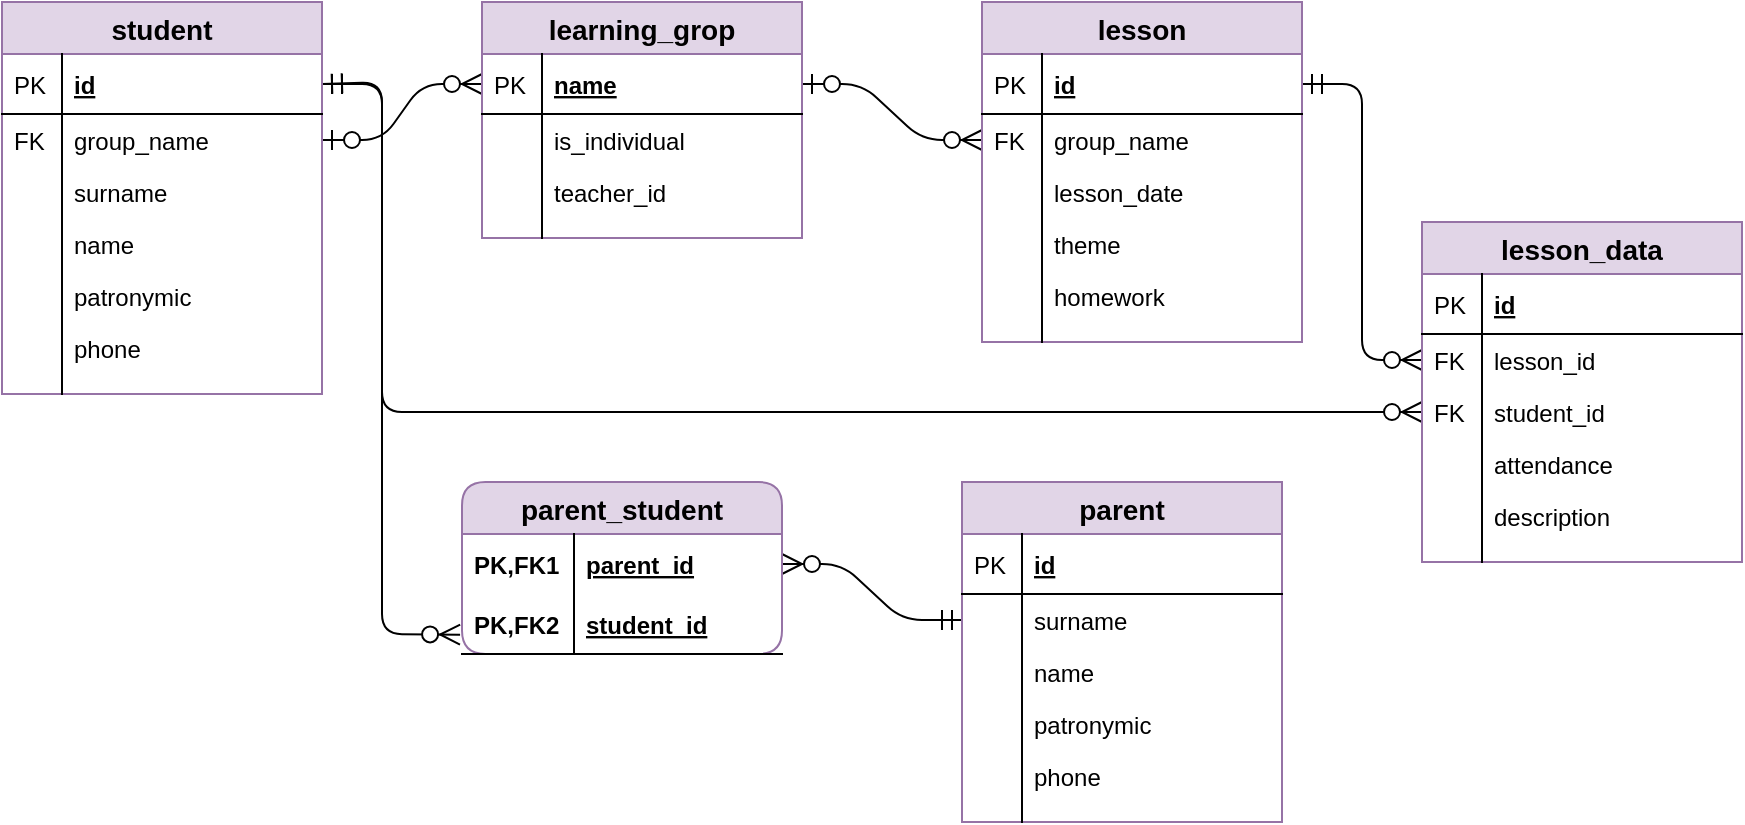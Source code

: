 <mxfile version="13.0.3" type="device"><diagram id="C5RBs43oDa-KdzZeNtuy" name="Page-1"><mxGraphModel dx="981" dy="567" grid="1" gridSize="10" guides="1" tooltips="1" connect="1" arrows="1" fold="1" page="1" pageScale="1" pageWidth="827" pageHeight="1169" math="0" shadow="0"><root><mxCell id="WIyWlLk6GJQsqaUBKTNV-0"/><mxCell id="WIyWlLk6GJQsqaUBKTNV-1" parent="WIyWlLk6GJQsqaUBKTNV-0"/><mxCell id="SQmpIjfrykfMQS4ch-XR-49" value="" style="edgeStyle=entityRelationEdgeStyle;fontSize=12;html=1;endArrow=ERzeroToMany;startArrow=ERzeroToOne;exitX=1;exitY=0.5;exitDx=0;exitDy=0;entryX=0;entryY=0.5;entryDx=0;entryDy=0;endSize=8;startSize=8;" parent="WIyWlLk6GJQsqaUBKTNV-1" source="SQmpIjfrykfMQS4ch-XR-8" target="SQmpIjfrykfMQS4ch-XR-35" edge="1"><mxGeometry width="100" height="100" relative="1" as="geometry"><mxPoint x="380" y="310" as="sourcePoint"/><mxPoint x="480" y="210" as="targetPoint"/></mxGeometry></mxCell><mxCell id="SQmpIjfrykfMQS4ch-XR-63" value="" style="edgeStyle=entityRelationEdgeStyle;fontSize=12;html=1;endArrow=ERzeroToMany;startArrow=ERzeroToOne;exitX=1;exitY=0.5;exitDx=0;exitDy=0;endSize=8;startSize=8;" parent="WIyWlLk6GJQsqaUBKTNV-1" source="SQmpIjfrykfMQS4ch-XR-35" target="SQmpIjfrykfMQS4ch-XR-53" edge="1"><mxGeometry width="100" height="100" relative="1" as="geometry"><mxPoint x="490" y="260" as="sourcePoint"/><mxPoint x="640" y="160" as="targetPoint"/></mxGeometry></mxCell><mxCell id="SQmpIjfrykfMQS4ch-XR-81" value="" style="edgeStyle=entityRelationEdgeStyle;fontSize=12;html=1;endArrow=ERzeroToMany;startArrow=ERmandOne;exitX=1;exitY=0.5;exitDx=0;exitDy=0;endSize=8;startSize=8;entryX=0;entryY=0.5;entryDx=0;entryDy=0;startFill=0;" parent="WIyWlLk6GJQsqaUBKTNV-1" source="SQmpIjfrykfMQS4ch-XR-51" target="SQmpIjfrykfMQS4ch-XR-71" edge="1"><mxGeometry width="100" height="100" relative="1" as="geometry"><mxPoint x="820" y="380" as="sourcePoint"/><mxPoint x="910" y="408" as="targetPoint"/></mxGeometry></mxCell><mxCell id="SQmpIjfrykfMQS4ch-XR-86" value="" style="endArrow=ERzeroToMany;html=1;rounded=1;fontSize=12;endSize=8;startFill=0;startArrow=ERmandOne;startSize=8;entryX=0;entryY=0.5;entryDx=0;entryDy=0;exitX=1;exitY=0.5;exitDx=0;exitDy=0;" parent="WIyWlLk6GJQsqaUBKTNV-1" source="SQmpIjfrykfMQS4ch-XR-6" target="SQmpIjfrykfMQS4ch-XR-73" edge="1"><mxGeometry width="50" height="50" relative="1" as="geometry"><mxPoint x="330" y="170" as="sourcePoint"/><mxPoint x="640" y="450" as="targetPoint"/><Array as="points"><mxPoint x="310" y="131"/><mxPoint x="310" y="295"/></Array></mxGeometry></mxCell><mxCell id="SQmpIjfrykfMQS4ch-XR-131" value="" style="edgeStyle=entityRelationEdgeStyle;fontSize=12;html=1;endArrow=ERmandOne;startArrow=ERzeroToMany;exitX=1;exitY=0.5;exitDx=0;exitDy=0;endSize=8;startSize=8;entryX=0;entryY=0.5;entryDx=0;entryDy=0;endFill=0;startFill=1;" parent="WIyWlLk6GJQsqaUBKTNV-1" source="SQmpIjfrykfMQS4ch-XR-125" target="SQmpIjfrykfMQS4ch-XR-101" edge="1"><mxGeometry width="100" height="100" relative="1" as="geometry"><mxPoint x="470" y="520" as="sourcePoint"/><mxPoint x="560" y="548" as="targetPoint"/></mxGeometry></mxCell><mxCell id="SQmpIjfrykfMQS4ch-XR-133" value="" style="endArrow=ERzeroToMany;html=1;rounded=1;fontSize=12;endSize=8;startFill=0;startArrow=ERmandOne;startSize=8;exitX=1;exitY=0.5;exitDx=0;exitDy=0;entryX=-0.006;entryY=0.678;entryDx=0;entryDy=0;entryPerimeter=0;" parent="WIyWlLk6GJQsqaUBKTNV-1" source="SQmpIjfrykfMQS4ch-XR-6" target="SQmpIjfrykfMQS4ch-XR-127" edge="1"><mxGeometry width="50" height="50" relative="1" as="geometry"><mxPoint x="290" y="141" as="sourcePoint"/><mxPoint x="320" y="430" as="targetPoint"/><Array as="points"><mxPoint x="310" y="130"/><mxPoint x="310" y="406"/></Array></mxGeometry></mxCell><mxCell id="SQmpIjfrykfMQS4ch-XR-5" value="student" style="swimlane;fontStyle=1;childLayout=stackLayout;horizontal=1;startSize=26;horizontalStack=0;resizeParent=1;resizeParentMax=0;resizeLast=0;collapsible=1;marginBottom=0;align=center;fontSize=14;fillColor=#e1d5e7;strokeColor=#9673a6;" parent="WIyWlLk6GJQsqaUBKTNV-1" vertex="1"><mxGeometry x="120" y="90" width="160" height="196" as="geometry"><mxRectangle x="80" y="480" width="80" height="26" as="alternateBounds"/></mxGeometry></mxCell><mxCell id="SQmpIjfrykfMQS4ch-XR-6" value="id" style="shape=partialRectangle;top=0;left=0;right=0;bottom=1;align=left;verticalAlign=middle;fillColor=none;spacingLeft=34;spacingRight=4;overflow=hidden;rotatable=0;points=[[0,0.5],[1,0.5]];portConstraint=eastwest;dropTarget=0;fontStyle=5;fontSize=12;" parent="SQmpIjfrykfMQS4ch-XR-5" vertex="1"><mxGeometry y="26" width="160" height="30" as="geometry"/></mxCell><mxCell id="SQmpIjfrykfMQS4ch-XR-7" value="PK" style="shape=partialRectangle;top=0;left=0;bottom=0;fillColor=none;align=left;verticalAlign=middle;spacingLeft=4;spacingRight=4;overflow=hidden;rotatable=0;points=[];portConstraint=eastwest;part=1;fontSize=12;" parent="SQmpIjfrykfMQS4ch-XR-6" vertex="1" connectable="0"><mxGeometry width="30" height="30" as="geometry"/></mxCell><mxCell id="SQmpIjfrykfMQS4ch-XR-8" value="group_name" style="shape=partialRectangle;top=0;left=0;right=0;bottom=0;align=left;verticalAlign=top;fillColor=none;spacingLeft=34;spacingRight=4;overflow=hidden;rotatable=0;points=[[0,0.5],[1,0.5]];portConstraint=eastwest;dropTarget=0;fontSize=12;" parent="SQmpIjfrykfMQS4ch-XR-5" vertex="1"><mxGeometry y="56" width="160" height="26" as="geometry"/></mxCell><mxCell id="SQmpIjfrykfMQS4ch-XR-9" value="FK" style="shape=partialRectangle;top=0;left=0;bottom=0;fillColor=none;align=left;verticalAlign=top;spacingLeft=4;spacingRight=4;overflow=hidden;rotatable=0;points=[];portConstraint=eastwest;part=1;fontSize=12;" parent="SQmpIjfrykfMQS4ch-XR-8" vertex="1" connectable="0"><mxGeometry width="30" height="26" as="geometry"/></mxCell><mxCell id="SQmpIjfrykfMQS4ch-XR-10" value="surname" style="shape=partialRectangle;top=0;left=0;right=0;bottom=0;align=left;verticalAlign=top;fillColor=none;spacingLeft=34;spacingRight=4;overflow=hidden;rotatable=0;points=[[0,0.5],[1,0.5]];portConstraint=eastwest;dropTarget=0;fontSize=12;" parent="SQmpIjfrykfMQS4ch-XR-5" vertex="1"><mxGeometry y="82" width="160" height="26" as="geometry"/></mxCell><mxCell id="SQmpIjfrykfMQS4ch-XR-11" value="" style="shape=partialRectangle;top=0;left=0;bottom=0;fillColor=none;align=left;verticalAlign=top;spacingLeft=4;spacingRight=4;overflow=hidden;rotatable=0;points=[];portConstraint=eastwest;part=1;fontSize=12;" parent="SQmpIjfrykfMQS4ch-XR-10" vertex="1" connectable="0"><mxGeometry width="30" height="26" as="geometry"/></mxCell><mxCell id="SQmpIjfrykfMQS4ch-XR-28" value="name" style="shape=partialRectangle;top=0;left=0;right=0;bottom=0;align=left;verticalAlign=top;fillColor=none;spacingLeft=34;spacingRight=4;overflow=hidden;rotatable=0;points=[[0,0.5],[1,0.5]];portConstraint=eastwest;dropTarget=0;fontSize=12;" parent="SQmpIjfrykfMQS4ch-XR-5" vertex="1"><mxGeometry y="108" width="160" height="26" as="geometry"/></mxCell><mxCell id="SQmpIjfrykfMQS4ch-XR-29" value="" style="shape=partialRectangle;top=0;left=0;bottom=0;fillColor=none;align=left;verticalAlign=top;spacingLeft=4;spacingRight=4;overflow=hidden;rotatable=0;points=[];portConstraint=eastwest;part=1;fontSize=12;" parent="SQmpIjfrykfMQS4ch-XR-28" vertex="1" connectable="0"><mxGeometry width="30" height="26" as="geometry"/></mxCell><mxCell id="SQmpIjfrykfMQS4ch-XR-30" value="patronymic" style="shape=partialRectangle;top=0;left=0;right=0;bottom=0;align=left;verticalAlign=top;fillColor=none;spacingLeft=34;spacingRight=4;overflow=hidden;rotatable=0;points=[[0,0.5],[1,0.5]];portConstraint=eastwest;dropTarget=0;fontSize=12;" parent="SQmpIjfrykfMQS4ch-XR-5" vertex="1"><mxGeometry y="134" width="160" height="26" as="geometry"/></mxCell><mxCell id="SQmpIjfrykfMQS4ch-XR-31" value="" style="shape=partialRectangle;top=0;left=0;bottom=0;fillColor=none;align=left;verticalAlign=top;spacingLeft=4;spacingRight=4;overflow=hidden;rotatable=0;points=[];portConstraint=eastwest;part=1;fontSize=12;" parent="SQmpIjfrykfMQS4ch-XR-30" vertex="1" connectable="0"><mxGeometry width="30" height="26" as="geometry"/></mxCell><mxCell id="SQmpIjfrykfMQS4ch-XR-32" value="phone" style="shape=partialRectangle;top=0;left=0;right=0;bottom=0;align=left;verticalAlign=top;fillColor=none;spacingLeft=34;spacingRight=4;overflow=hidden;rotatable=0;points=[[0,0.5],[1,0.5]];portConstraint=eastwest;dropTarget=0;fontSize=12;" parent="SQmpIjfrykfMQS4ch-XR-5" vertex="1"><mxGeometry y="160" width="160" height="26" as="geometry"/></mxCell><mxCell id="SQmpIjfrykfMQS4ch-XR-33" value="" style="shape=partialRectangle;top=0;left=0;bottom=0;fillColor=none;align=left;verticalAlign=top;spacingLeft=4;spacingRight=4;overflow=hidden;rotatable=0;points=[];portConstraint=eastwest;part=1;fontSize=12;" parent="SQmpIjfrykfMQS4ch-XR-32" vertex="1" connectable="0"><mxGeometry width="30" height="26" as="geometry"/></mxCell><mxCell id="SQmpIjfrykfMQS4ch-XR-14" value="" style="shape=partialRectangle;top=0;left=0;right=0;bottom=0;align=left;verticalAlign=top;fillColor=none;spacingLeft=34;spacingRight=4;overflow=hidden;rotatable=0;points=[[0,0.5],[1,0.5]];portConstraint=eastwest;dropTarget=0;fontSize=12;" parent="SQmpIjfrykfMQS4ch-XR-5" vertex="1"><mxGeometry y="186" width="160" height="10" as="geometry"/></mxCell><mxCell id="SQmpIjfrykfMQS4ch-XR-15" value="" style="shape=partialRectangle;top=0;left=0;bottom=0;fillColor=none;align=left;verticalAlign=top;spacingLeft=4;spacingRight=4;overflow=hidden;rotatable=0;points=[];portConstraint=eastwest;part=1;fontSize=12;" parent="SQmpIjfrykfMQS4ch-XR-14" vertex="1" connectable="0"><mxGeometry width="30" height="10" as="geometry"/></mxCell><mxCell id="SQmpIjfrykfMQS4ch-XR-34" value="learning_grop" style="swimlane;fontStyle=1;childLayout=stackLayout;horizontal=1;startSize=26;horizontalStack=0;resizeParent=1;resizeParentMax=0;resizeLast=0;collapsible=1;marginBottom=0;align=center;fontSize=14;fillColor=#e1d5e7;strokeColor=#9673a6;" parent="WIyWlLk6GJQsqaUBKTNV-1" vertex="1"><mxGeometry x="360" y="90" width="160" height="118" as="geometry"><mxRectangle x="80" y="480" width="80" height="26" as="alternateBounds"/></mxGeometry></mxCell><mxCell id="SQmpIjfrykfMQS4ch-XR-35" value="name" style="shape=partialRectangle;top=0;left=0;right=0;bottom=1;align=left;verticalAlign=middle;fillColor=none;spacingLeft=34;spacingRight=4;overflow=hidden;rotatable=0;points=[[0,0.5],[1,0.5]];portConstraint=eastwest;dropTarget=0;fontStyle=5;fontSize=12;" parent="SQmpIjfrykfMQS4ch-XR-34" vertex="1"><mxGeometry y="26" width="160" height="30" as="geometry"/></mxCell><mxCell id="SQmpIjfrykfMQS4ch-XR-36" value="PK" style="shape=partialRectangle;top=0;left=0;bottom=0;fillColor=none;align=left;verticalAlign=middle;spacingLeft=4;spacingRight=4;overflow=hidden;rotatable=0;points=[];portConstraint=eastwest;part=1;fontSize=12;" parent="SQmpIjfrykfMQS4ch-XR-35" vertex="1" connectable="0"><mxGeometry width="30" height="30" as="geometry"/></mxCell><mxCell id="SQmpIjfrykfMQS4ch-XR-37" value="is_individual" style="shape=partialRectangle;top=0;left=0;right=0;bottom=0;align=left;verticalAlign=top;fillColor=none;spacingLeft=34;spacingRight=4;overflow=hidden;rotatable=0;points=[[0,0.5],[1,0.5]];portConstraint=eastwest;dropTarget=0;fontSize=12;" parent="SQmpIjfrykfMQS4ch-XR-34" vertex="1"><mxGeometry y="56" width="160" height="26" as="geometry"/></mxCell><mxCell id="SQmpIjfrykfMQS4ch-XR-38" value="" style="shape=partialRectangle;top=0;left=0;bottom=0;fillColor=none;align=left;verticalAlign=top;spacingLeft=4;spacingRight=4;overflow=hidden;rotatable=0;points=[];portConstraint=eastwest;part=1;fontSize=12;" parent="SQmpIjfrykfMQS4ch-XR-37" vertex="1" connectable="0"><mxGeometry width="30" height="26" as="geometry"/></mxCell><mxCell id="qXW9xH6Wn1ZmcDWVvDma-11" value="teacher_id" style="shape=partialRectangle;top=0;left=0;right=0;bottom=0;align=left;verticalAlign=top;fillColor=none;spacingLeft=34;spacingRight=4;overflow=hidden;rotatable=0;points=[[0,0.5],[1,0.5]];portConstraint=eastwest;dropTarget=0;fontSize=12;" parent="SQmpIjfrykfMQS4ch-XR-34" vertex="1"><mxGeometry y="82" width="160" height="26" as="geometry"/></mxCell><mxCell id="qXW9xH6Wn1ZmcDWVvDma-12" value="" style="shape=partialRectangle;top=0;left=0;bottom=0;fillColor=none;align=left;verticalAlign=top;spacingLeft=4;spacingRight=4;overflow=hidden;rotatable=0;points=[];portConstraint=eastwest;part=1;fontSize=12;" parent="qXW9xH6Wn1ZmcDWVvDma-11" vertex="1" connectable="0"><mxGeometry width="30" height="26" as="geometry"/></mxCell><mxCell id="SQmpIjfrykfMQS4ch-XR-47" value="" style="shape=partialRectangle;top=0;left=0;right=0;bottom=0;align=left;verticalAlign=top;fillColor=none;spacingLeft=34;spacingRight=4;overflow=hidden;rotatable=0;points=[[0,0.5],[1,0.5]];portConstraint=eastwest;dropTarget=0;fontSize=12;" parent="SQmpIjfrykfMQS4ch-XR-34" vertex="1"><mxGeometry y="108" width="160" height="10" as="geometry"/></mxCell><mxCell id="SQmpIjfrykfMQS4ch-XR-48" value="" style="shape=partialRectangle;top=0;left=0;bottom=0;fillColor=none;align=left;verticalAlign=top;spacingLeft=4;spacingRight=4;overflow=hidden;rotatable=0;points=[];portConstraint=eastwest;part=1;fontSize=12;" parent="SQmpIjfrykfMQS4ch-XR-47" vertex="1" connectable="0"><mxGeometry width="30" height="10" as="geometry"/></mxCell><mxCell id="SQmpIjfrykfMQS4ch-XR-50" value="lesson" style="swimlane;fontStyle=1;childLayout=stackLayout;horizontal=1;startSize=26;horizontalStack=0;resizeParent=1;resizeParentMax=0;resizeLast=0;collapsible=1;marginBottom=0;align=center;fontSize=14;fillColor=#e1d5e7;strokeColor=#9673a6;" parent="WIyWlLk6GJQsqaUBKTNV-1" vertex="1"><mxGeometry x="610" y="90" width="160" height="170" as="geometry"><mxRectangle x="80" y="480" width="80" height="26" as="alternateBounds"/></mxGeometry></mxCell><mxCell id="SQmpIjfrykfMQS4ch-XR-51" value="id" style="shape=partialRectangle;top=0;left=0;right=0;bottom=1;align=left;verticalAlign=middle;fillColor=none;spacingLeft=34;spacingRight=4;overflow=hidden;rotatable=0;points=[[0,0.5],[1,0.5]];portConstraint=eastwest;dropTarget=0;fontStyle=5;fontSize=12;" parent="SQmpIjfrykfMQS4ch-XR-50" vertex="1"><mxGeometry y="26" width="160" height="30" as="geometry"/></mxCell><mxCell id="SQmpIjfrykfMQS4ch-XR-52" value="PK" style="shape=partialRectangle;top=0;left=0;bottom=0;fillColor=none;align=left;verticalAlign=middle;spacingLeft=4;spacingRight=4;overflow=hidden;rotatable=0;points=[];portConstraint=eastwest;part=1;fontSize=12;" parent="SQmpIjfrykfMQS4ch-XR-51" vertex="1" connectable="0"><mxGeometry width="30" height="30" as="geometry"/></mxCell><mxCell id="SQmpIjfrykfMQS4ch-XR-53" value="group_name" style="shape=partialRectangle;top=0;left=0;right=0;bottom=0;align=left;verticalAlign=top;fillColor=none;spacingLeft=34;spacingRight=4;overflow=hidden;rotatable=0;points=[[0,0.5],[1,0.5]];portConstraint=eastwest;dropTarget=0;fontSize=12;" parent="SQmpIjfrykfMQS4ch-XR-50" vertex="1"><mxGeometry y="56" width="160" height="26" as="geometry"/></mxCell><mxCell id="SQmpIjfrykfMQS4ch-XR-54" value="FK" style="shape=partialRectangle;top=0;left=0;bottom=0;fillColor=none;align=left;verticalAlign=top;spacingLeft=4;spacingRight=4;overflow=hidden;rotatable=0;points=[];portConstraint=eastwest;part=1;fontSize=12;" parent="SQmpIjfrykfMQS4ch-XR-53" vertex="1" connectable="0"><mxGeometry width="30" height="26" as="geometry"/></mxCell><mxCell id="SQmpIjfrykfMQS4ch-XR-57" value="lesson_date" style="shape=partialRectangle;top=0;left=0;right=0;bottom=0;align=left;verticalAlign=top;fillColor=none;spacingLeft=34;spacingRight=4;overflow=hidden;rotatable=0;points=[[0,0.5],[1,0.5]];portConstraint=eastwest;dropTarget=0;fontSize=12;" parent="SQmpIjfrykfMQS4ch-XR-50" vertex="1"><mxGeometry y="82" width="160" height="26" as="geometry"/></mxCell><mxCell id="SQmpIjfrykfMQS4ch-XR-58" value="" style="shape=partialRectangle;top=0;left=0;bottom=0;fillColor=none;align=left;verticalAlign=top;spacingLeft=4;spacingRight=4;overflow=hidden;rotatable=0;points=[];portConstraint=eastwest;part=1;fontSize=12;" parent="SQmpIjfrykfMQS4ch-XR-57" vertex="1" connectable="0"><mxGeometry width="30" height="26" as="geometry"/></mxCell><mxCell id="SQmpIjfrykfMQS4ch-XR-59" value="theme" style="shape=partialRectangle;top=0;left=0;right=0;bottom=0;align=left;verticalAlign=top;fillColor=none;spacingLeft=34;spacingRight=4;overflow=hidden;rotatable=0;points=[[0,0.5],[1,0.5]];portConstraint=eastwest;dropTarget=0;fontSize=12;" parent="SQmpIjfrykfMQS4ch-XR-50" vertex="1"><mxGeometry y="108" width="160" height="26" as="geometry"/></mxCell><mxCell id="SQmpIjfrykfMQS4ch-XR-60" value="" style="shape=partialRectangle;top=0;left=0;bottom=0;fillColor=none;align=left;verticalAlign=top;spacingLeft=4;spacingRight=4;overflow=hidden;rotatable=0;points=[];portConstraint=eastwest;part=1;fontSize=12;" parent="SQmpIjfrykfMQS4ch-XR-59" vertex="1" connectable="0"><mxGeometry width="30" height="26" as="geometry"/></mxCell><mxCell id="SQmpIjfrykfMQS4ch-XR-61" value="homework" style="shape=partialRectangle;top=0;left=0;right=0;bottom=0;align=left;verticalAlign=top;fillColor=none;spacingLeft=34;spacingRight=4;overflow=hidden;rotatable=0;points=[[0,0.5],[1,0.5]];portConstraint=eastwest;dropTarget=0;fontSize=12;" parent="SQmpIjfrykfMQS4ch-XR-50" vertex="1"><mxGeometry y="134" width="160" height="26" as="geometry"/></mxCell><mxCell id="SQmpIjfrykfMQS4ch-XR-62" value="" style="shape=partialRectangle;top=0;left=0;bottom=0;fillColor=none;align=left;verticalAlign=top;spacingLeft=4;spacingRight=4;overflow=hidden;rotatable=0;points=[];portConstraint=eastwest;part=1;fontSize=12;" parent="SQmpIjfrykfMQS4ch-XR-61" vertex="1" connectable="0"><mxGeometry width="30" height="26" as="geometry"/></mxCell><mxCell id="SQmpIjfrykfMQS4ch-XR-55" value="" style="shape=partialRectangle;top=0;left=0;right=0;bottom=0;align=left;verticalAlign=top;fillColor=none;spacingLeft=34;spacingRight=4;overflow=hidden;rotatable=0;points=[[0,0.5],[1,0.5]];portConstraint=eastwest;dropTarget=0;fontSize=12;" parent="SQmpIjfrykfMQS4ch-XR-50" vertex="1"><mxGeometry y="160" width="160" height="10" as="geometry"/></mxCell><mxCell id="SQmpIjfrykfMQS4ch-XR-56" value="" style="shape=partialRectangle;top=0;left=0;bottom=0;fillColor=none;align=left;verticalAlign=top;spacingLeft=4;spacingRight=4;overflow=hidden;rotatable=0;points=[];portConstraint=eastwest;part=1;fontSize=12;" parent="SQmpIjfrykfMQS4ch-XR-55" vertex="1" connectable="0"><mxGeometry width="30" height="10" as="geometry"/></mxCell><mxCell id="SQmpIjfrykfMQS4ch-XR-68" value="lesson_data" style="swimlane;fontStyle=1;childLayout=stackLayout;horizontal=1;startSize=26;horizontalStack=0;resizeParent=1;resizeParentMax=0;resizeLast=0;collapsible=1;marginBottom=0;align=center;fontSize=14;fillColor=#e1d5e7;strokeColor=#9673a6;" parent="WIyWlLk6GJQsqaUBKTNV-1" vertex="1"><mxGeometry x="830" y="200" width="160" height="170" as="geometry"><mxRectangle x="80" y="480" width="80" height="26" as="alternateBounds"/></mxGeometry></mxCell><mxCell id="SQmpIjfrykfMQS4ch-XR-69" value="id" style="shape=partialRectangle;top=0;left=0;right=0;bottom=1;align=left;verticalAlign=middle;fillColor=none;spacingLeft=34;spacingRight=4;overflow=hidden;rotatable=0;points=[[0,0.5],[1,0.5]];portConstraint=eastwest;dropTarget=0;fontStyle=5;fontSize=12;" parent="SQmpIjfrykfMQS4ch-XR-68" vertex="1"><mxGeometry y="26" width="160" height="30" as="geometry"/></mxCell><mxCell id="SQmpIjfrykfMQS4ch-XR-70" value="PK" style="shape=partialRectangle;top=0;left=0;bottom=0;fillColor=none;align=left;verticalAlign=middle;spacingLeft=4;spacingRight=4;overflow=hidden;rotatable=0;points=[];portConstraint=eastwest;part=1;fontSize=12;" parent="SQmpIjfrykfMQS4ch-XR-69" vertex="1" connectable="0"><mxGeometry width="30" height="30" as="geometry"/></mxCell><mxCell id="SQmpIjfrykfMQS4ch-XR-71" value="lesson_id" style="shape=partialRectangle;top=0;left=0;right=0;bottom=0;align=left;verticalAlign=top;fillColor=none;spacingLeft=34;spacingRight=4;overflow=hidden;rotatable=0;points=[[0,0.5],[1,0.5]];portConstraint=eastwest;dropTarget=0;fontSize=12;" parent="SQmpIjfrykfMQS4ch-XR-68" vertex="1"><mxGeometry y="56" width="160" height="26" as="geometry"/></mxCell><mxCell id="SQmpIjfrykfMQS4ch-XR-72" value="FK" style="shape=partialRectangle;top=0;left=0;bottom=0;fillColor=none;align=left;verticalAlign=top;spacingLeft=4;spacingRight=4;overflow=hidden;rotatable=0;points=[];portConstraint=eastwest;part=1;fontSize=12;" parent="SQmpIjfrykfMQS4ch-XR-71" vertex="1" connectable="0"><mxGeometry width="30" height="26" as="geometry"/></mxCell><mxCell id="SQmpIjfrykfMQS4ch-XR-73" value="student_id" style="shape=partialRectangle;top=0;left=0;right=0;bottom=0;align=left;verticalAlign=top;fillColor=none;spacingLeft=34;spacingRight=4;overflow=hidden;rotatable=0;points=[[0,0.5],[1,0.5]];portConstraint=eastwest;dropTarget=0;fontSize=12;" parent="SQmpIjfrykfMQS4ch-XR-68" vertex="1"><mxGeometry y="82" width="160" height="26" as="geometry"/></mxCell><mxCell id="SQmpIjfrykfMQS4ch-XR-74" value="FK" style="shape=partialRectangle;top=0;left=0;bottom=0;fillColor=none;align=left;verticalAlign=top;spacingLeft=4;spacingRight=4;overflow=hidden;rotatable=0;points=[];portConstraint=eastwest;part=1;fontSize=12;" parent="SQmpIjfrykfMQS4ch-XR-73" vertex="1" connectable="0"><mxGeometry width="30" height="26" as="geometry"/></mxCell><mxCell id="SQmpIjfrykfMQS4ch-XR-75" value="attendance" style="shape=partialRectangle;top=0;left=0;right=0;bottom=0;align=left;verticalAlign=top;fillColor=none;spacingLeft=34;spacingRight=4;overflow=hidden;rotatable=0;points=[[0,0.5],[1,0.5]];portConstraint=eastwest;dropTarget=0;fontSize=12;" parent="SQmpIjfrykfMQS4ch-XR-68" vertex="1"><mxGeometry y="108" width="160" height="26" as="geometry"/></mxCell><mxCell id="SQmpIjfrykfMQS4ch-XR-76" value="" style="shape=partialRectangle;top=0;left=0;bottom=0;fillColor=none;align=left;verticalAlign=top;spacingLeft=4;spacingRight=4;overflow=hidden;rotatable=0;points=[];portConstraint=eastwest;part=1;fontSize=12;" parent="SQmpIjfrykfMQS4ch-XR-75" vertex="1" connectable="0"><mxGeometry width="30" height="26" as="geometry"/></mxCell><mxCell id="SQmpIjfrykfMQS4ch-XR-77" value="description" style="shape=partialRectangle;top=0;left=0;right=0;bottom=0;align=left;verticalAlign=top;fillColor=none;spacingLeft=34;spacingRight=4;overflow=hidden;rotatable=0;points=[[0,0.5],[1,0.5]];portConstraint=eastwest;dropTarget=0;fontSize=12;" parent="SQmpIjfrykfMQS4ch-XR-68" vertex="1"><mxGeometry y="134" width="160" height="26" as="geometry"/></mxCell><mxCell id="SQmpIjfrykfMQS4ch-XR-78" value="" style="shape=partialRectangle;top=0;left=0;bottom=0;fillColor=none;align=left;verticalAlign=top;spacingLeft=4;spacingRight=4;overflow=hidden;rotatable=0;points=[];portConstraint=eastwest;part=1;fontSize=12;" parent="SQmpIjfrykfMQS4ch-XR-77" vertex="1" connectable="0"><mxGeometry width="30" height="26" as="geometry"/></mxCell><mxCell id="SQmpIjfrykfMQS4ch-XR-79" value="" style="shape=partialRectangle;top=0;left=0;right=0;bottom=0;align=left;verticalAlign=top;fillColor=none;spacingLeft=34;spacingRight=4;overflow=hidden;rotatable=0;points=[[0,0.5],[1,0.5]];portConstraint=eastwest;dropTarget=0;fontSize=12;" parent="SQmpIjfrykfMQS4ch-XR-68" vertex="1"><mxGeometry y="160" width="160" height="10" as="geometry"/></mxCell><mxCell id="SQmpIjfrykfMQS4ch-XR-80" value="" style="shape=partialRectangle;top=0;left=0;bottom=0;fillColor=none;align=left;verticalAlign=top;spacingLeft=4;spacingRight=4;overflow=hidden;rotatable=0;points=[];portConstraint=eastwest;part=1;fontSize=12;" parent="SQmpIjfrykfMQS4ch-XR-79" vertex="1" connectable="0"><mxGeometry width="30" height="10" as="geometry"/></mxCell><mxCell id="SQmpIjfrykfMQS4ch-XR-124" value="parent_student" style="swimlane;fontStyle=1;childLayout=stackLayout;horizontal=1;startSize=26;horizontalStack=0;resizeParent=1;resizeParentMax=0;resizeLast=0;collapsible=1;marginBottom=0;align=center;fontSize=14;strokeColor=#9673a6;fillColor=#e1d5e7;rounded=1;" parent="WIyWlLk6GJQsqaUBKTNV-1" vertex="1"><mxGeometry x="350" y="330" width="160" height="86" as="geometry"/></mxCell><mxCell id="SQmpIjfrykfMQS4ch-XR-125" value="parent_id" style="shape=partialRectangle;top=0;left=0;right=0;bottom=0;align=left;verticalAlign=middle;fillColor=none;spacingLeft=60;spacingRight=4;overflow=hidden;rotatable=0;points=[[0,0.5],[1,0.5]];portConstraint=eastwest;dropTarget=0;fontStyle=5;fontSize=12;" parent="SQmpIjfrykfMQS4ch-XR-124" vertex="1"><mxGeometry y="26" width="160" height="30" as="geometry"/></mxCell><mxCell id="SQmpIjfrykfMQS4ch-XR-126" value="PK,FK1" style="shape=partialRectangle;fontStyle=1;top=0;left=0;bottom=0;fillColor=none;align=left;verticalAlign=middle;spacingLeft=4;spacingRight=4;overflow=hidden;rotatable=0;points=[];portConstraint=eastwest;part=1;fontSize=12;" parent="SQmpIjfrykfMQS4ch-XR-125" vertex="1" connectable="0"><mxGeometry width="56" height="30" as="geometry"/></mxCell><mxCell id="SQmpIjfrykfMQS4ch-XR-127" value="student_id" style="shape=partialRectangle;top=0;left=0;right=0;bottom=1;align=left;verticalAlign=middle;fillColor=none;spacingLeft=60;spacingRight=4;overflow=hidden;rotatable=0;points=[[0,0.5],[1,0.5]];portConstraint=eastwest;dropTarget=0;fontStyle=5;fontSize=12;" parent="SQmpIjfrykfMQS4ch-XR-124" vertex="1"><mxGeometry y="56" width="160" height="30" as="geometry"/></mxCell><mxCell id="SQmpIjfrykfMQS4ch-XR-128" value="PK,FK2" style="shape=partialRectangle;fontStyle=1;top=0;left=0;bottom=0;fillColor=none;align=left;verticalAlign=middle;spacingLeft=4;spacingRight=4;overflow=hidden;rotatable=0;points=[];portConstraint=eastwest;part=1;fontSize=12;" parent="SQmpIjfrykfMQS4ch-XR-127" vertex="1" connectable="0"><mxGeometry width="56" height="30" as="geometry"/></mxCell><mxCell id="SQmpIjfrykfMQS4ch-XR-94" value="parent" style="swimlane;fontStyle=1;childLayout=stackLayout;horizontal=1;startSize=26;horizontalStack=0;resizeParent=1;resizeParentMax=0;resizeLast=0;collapsible=1;marginBottom=0;align=center;fontSize=14;fillColor=#e1d5e7;strokeColor=#9673a6;" parent="WIyWlLk6GJQsqaUBKTNV-1" vertex="1"><mxGeometry x="600" y="330" width="160" height="170" as="geometry"><mxRectangle x="80" y="480" width="80" height="26" as="alternateBounds"/></mxGeometry></mxCell><mxCell id="SQmpIjfrykfMQS4ch-XR-95" value="id" style="shape=partialRectangle;top=0;left=0;right=0;bottom=1;align=left;verticalAlign=middle;fillColor=none;spacingLeft=34;spacingRight=4;overflow=hidden;rotatable=0;points=[[0,0.5],[1,0.5]];portConstraint=eastwest;dropTarget=0;fontStyle=5;fontSize=12;" parent="SQmpIjfrykfMQS4ch-XR-94" vertex="1"><mxGeometry y="26" width="160" height="30" as="geometry"/></mxCell><mxCell id="SQmpIjfrykfMQS4ch-XR-96" value="PK" style="shape=partialRectangle;top=0;left=0;bottom=0;fillColor=none;align=left;verticalAlign=middle;spacingLeft=4;spacingRight=4;overflow=hidden;rotatable=0;points=[];portConstraint=eastwest;part=1;fontSize=12;" parent="SQmpIjfrykfMQS4ch-XR-95" vertex="1" connectable="0"><mxGeometry width="30" height="30" as="geometry"/></mxCell><mxCell id="SQmpIjfrykfMQS4ch-XR-101" value="surname" style="shape=partialRectangle;top=0;left=0;right=0;bottom=0;align=left;verticalAlign=top;fillColor=none;spacingLeft=34;spacingRight=4;overflow=hidden;rotatable=0;points=[[0,0.5],[1,0.5]];portConstraint=eastwest;dropTarget=0;fontSize=12;" parent="SQmpIjfrykfMQS4ch-XR-94" vertex="1"><mxGeometry y="56" width="160" height="26" as="geometry"/></mxCell><mxCell id="SQmpIjfrykfMQS4ch-XR-102" value="" style="shape=partialRectangle;top=0;left=0;bottom=0;fillColor=none;align=left;verticalAlign=top;spacingLeft=4;spacingRight=4;overflow=hidden;rotatable=0;points=[];portConstraint=eastwest;part=1;fontSize=12;" parent="SQmpIjfrykfMQS4ch-XR-101" vertex="1" connectable="0"><mxGeometry width="30" height="26" as="geometry"/></mxCell><mxCell id="SQmpIjfrykfMQS4ch-XR-103" value="name" style="shape=partialRectangle;top=0;left=0;right=0;bottom=0;align=left;verticalAlign=top;fillColor=none;spacingLeft=34;spacingRight=4;overflow=hidden;rotatable=0;points=[[0,0.5],[1,0.5]];portConstraint=eastwest;dropTarget=0;fontSize=12;" parent="SQmpIjfrykfMQS4ch-XR-94" vertex="1"><mxGeometry y="82" width="160" height="26" as="geometry"/></mxCell><mxCell id="SQmpIjfrykfMQS4ch-XR-104" value="" style="shape=partialRectangle;top=0;left=0;bottom=0;fillColor=none;align=left;verticalAlign=top;spacingLeft=4;spacingRight=4;overflow=hidden;rotatable=0;points=[];portConstraint=eastwest;part=1;fontSize=12;" parent="SQmpIjfrykfMQS4ch-XR-103" vertex="1" connectable="0"><mxGeometry width="30" height="26" as="geometry"/></mxCell><mxCell id="SQmpIjfrykfMQS4ch-XR-107" value="patronymic" style="shape=partialRectangle;top=0;left=0;right=0;bottom=0;align=left;verticalAlign=top;fillColor=none;spacingLeft=34;spacingRight=4;overflow=hidden;rotatable=0;points=[[0,0.5],[1,0.5]];portConstraint=eastwest;dropTarget=0;fontSize=12;" parent="SQmpIjfrykfMQS4ch-XR-94" vertex="1"><mxGeometry y="108" width="160" height="26" as="geometry"/></mxCell><mxCell id="SQmpIjfrykfMQS4ch-XR-108" value="" style="shape=partialRectangle;top=0;left=0;bottom=0;fillColor=none;align=left;verticalAlign=top;spacingLeft=4;spacingRight=4;overflow=hidden;rotatable=0;points=[];portConstraint=eastwest;part=1;fontSize=12;" parent="SQmpIjfrykfMQS4ch-XR-107" vertex="1" connectable="0"><mxGeometry width="30" height="26" as="geometry"/></mxCell><mxCell id="SQmpIjfrykfMQS4ch-XR-109" value="phone" style="shape=partialRectangle;top=0;left=0;right=0;bottom=0;align=left;verticalAlign=top;fillColor=none;spacingLeft=34;spacingRight=4;overflow=hidden;rotatable=0;points=[[0,0.5],[1,0.5]];portConstraint=eastwest;dropTarget=0;fontSize=12;" parent="SQmpIjfrykfMQS4ch-XR-94" vertex="1"><mxGeometry y="134" width="160" height="26" as="geometry"/></mxCell><mxCell id="SQmpIjfrykfMQS4ch-XR-110" value="" style="shape=partialRectangle;top=0;left=0;bottom=0;fillColor=none;align=left;verticalAlign=top;spacingLeft=4;spacingRight=4;overflow=hidden;rotatable=0;points=[];portConstraint=eastwest;part=1;fontSize=12;" parent="SQmpIjfrykfMQS4ch-XR-109" vertex="1" connectable="0"><mxGeometry width="30" height="26" as="geometry"/></mxCell><mxCell id="SQmpIjfrykfMQS4ch-XR-105" value="" style="shape=partialRectangle;top=0;left=0;right=0;bottom=0;align=left;verticalAlign=top;fillColor=none;spacingLeft=34;spacingRight=4;overflow=hidden;rotatable=0;points=[[0,0.5],[1,0.5]];portConstraint=eastwest;dropTarget=0;fontSize=12;" parent="SQmpIjfrykfMQS4ch-XR-94" vertex="1"><mxGeometry y="160" width="160" height="10" as="geometry"/></mxCell><mxCell id="SQmpIjfrykfMQS4ch-XR-106" value="" style="shape=partialRectangle;top=0;left=0;bottom=0;fillColor=none;align=left;verticalAlign=top;spacingLeft=4;spacingRight=4;overflow=hidden;rotatable=0;points=[];portConstraint=eastwest;part=1;fontSize=12;" parent="SQmpIjfrykfMQS4ch-XR-105" vertex="1" connectable="0"><mxGeometry width="30" height="10" as="geometry"/></mxCell></root></mxGraphModel></diagram></mxfile>